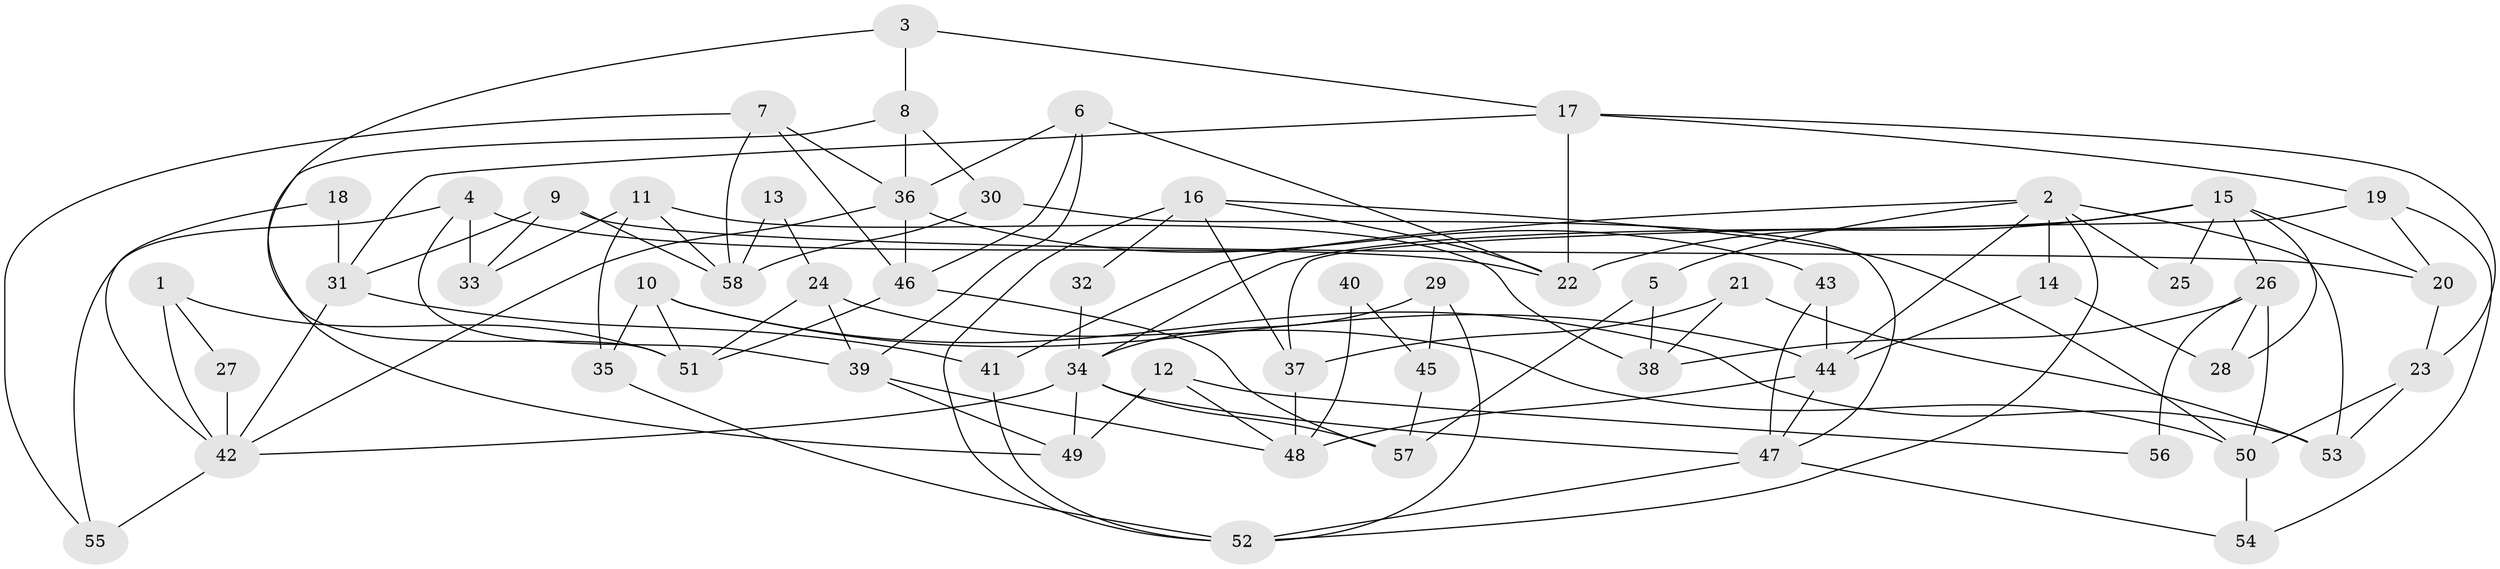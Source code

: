 // coarse degree distribution, {6: 0.29411764705882354, 3: 0.14705882352941177, 5: 0.20588235294117646, 4: 0.14705882352941177, 10: 0.029411764705882353, 7: 0.11764705882352941, 2: 0.058823529411764705}
// Generated by graph-tools (version 1.1) at 2025/41/03/06/25 10:41:59]
// undirected, 58 vertices, 116 edges
graph export_dot {
graph [start="1"]
  node [color=gray90,style=filled];
  1;
  2;
  3;
  4;
  5;
  6;
  7;
  8;
  9;
  10;
  11;
  12;
  13;
  14;
  15;
  16;
  17;
  18;
  19;
  20;
  21;
  22;
  23;
  24;
  25;
  26;
  27;
  28;
  29;
  30;
  31;
  32;
  33;
  34;
  35;
  36;
  37;
  38;
  39;
  40;
  41;
  42;
  43;
  44;
  45;
  46;
  47;
  48;
  49;
  50;
  51;
  52;
  53;
  54;
  55;
  56;
  57;
  58;
  1 -- 42;
  1 -- 51;
  1 -- 27;
  2 -- 53;
  2 -- 52;
  2 -- 5;
  2 -- 14;
  2 -- 25;
  2 -- 41;
  2 -- 44;
  3 -- 17;
  3 -- 8;
  3 -- 51;
  4 -- 22;
  4 -- 39;
  4 -- 33;
  4 -- 55;
  5 -- 57;
  5 -- 38;
  6 -- 39;
  6 -- 46;
  6 -- 22;
  6 -- 36;
  7 -- 58;
  7 -- 36;
  7 -- 46;
  7 -- 55;
  8 -- 49;
  8 -- 36;
  8 -- 30;
  9 -- 31;
  9 -- 20;
  9 -- 33;
  9 -- 58;
  10 -- 44;
  10 -- 35;
  10 -- 51;
  10 -- 53;
  11 -- 33;
  11 -- 58;
  11 -- 35;
  11 -- 38;
  12 -- 48;
  12 -- 49;
  12 -- 56;
  13 -- 58;
  13 -- 24;
  14 -- 28;
  14 -- 44;
  15 -- 34;
  15 -- 26;
  15 -- 20;
  15 -- 22;
  15 -- 25;
  15 -- 28;
  16 -- 22;
  16 -- 52;
  16 -- 32;
  16 -- 37;
  16 -- 50;
  17 -- 22;
  17 -- 19;
  17 -- 23;
  17 -- 31;
  18 -- 42;
  18 -- 31;
  19 -- 37;
  19 -- 54;
  19 -- 20;
  20 -- 23;
  21 -- 38;
  21 -- 53;
  21 -- 37;
  23 -- 50;
  23 -- 53;
  24 -- 50;
  24 -- 51;
  24 -- 39;
  26 -- 50;
  26 -- 38;
  26 -- 28;
  26 -- 56;
  27 -- 42;
  29 -- 34;
  29 -- 52;
  29 -- 45;
  30 -- 47;
  30 -- 58;
  31 -- 42;
  31 -- 41;
  32 -- 34;
  34 -- 42;
  34 -- 47;
  34 -- 49;
  34 -- 57;
  35 -- 52;
  36 -- 46;
  36 -- 42;
  36 -- 43;
  37 -- 48;
  39 -- 48;
  39 -- 49;
  40 -- 48;
  40 -- 45;
  41 -- 52;
  42 -- 55;
  43 -- 44;
  43 -- 47;
  44 -- 47;
  44 -- 48;
  45 -- 57;
  46 -- 51;
  46 -- 57;
  47 -- 52;
  47 -- 54;
  50 -- 54;
}
